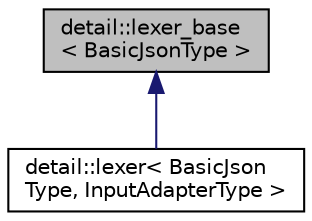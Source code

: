 digraph "detail::lexer_base&lt; BasicJsonType &gt;"
{
 // LATEX_PDF_SIZE
  edge [fontname="Helvetica",fontsize="10",labelfontname="Helvetica",labelfontsize="10"];
  node [fontname="Helvetica",fontsize="10",shape=record];
  Node1 [label="detail::lexer_base\l\< BasicJsonType \>",height=0.2,width=0.4,color="black", fillcolor="grey75", style="filled", fontcolor="black",tooltip=" "];
  Node1 -> Node2 [dir="back",color="midnightblue",fontsize="10",style="solid"];
  Node2 [label="detail::lexer\< BasicJson\lType, InputAdapterType \>",height=0.2,width=0.4,color="black", fillcolor="white", style="filled",URL="$classdetail_1_1lexer.html",tooltip="lexical analysis"];
}
